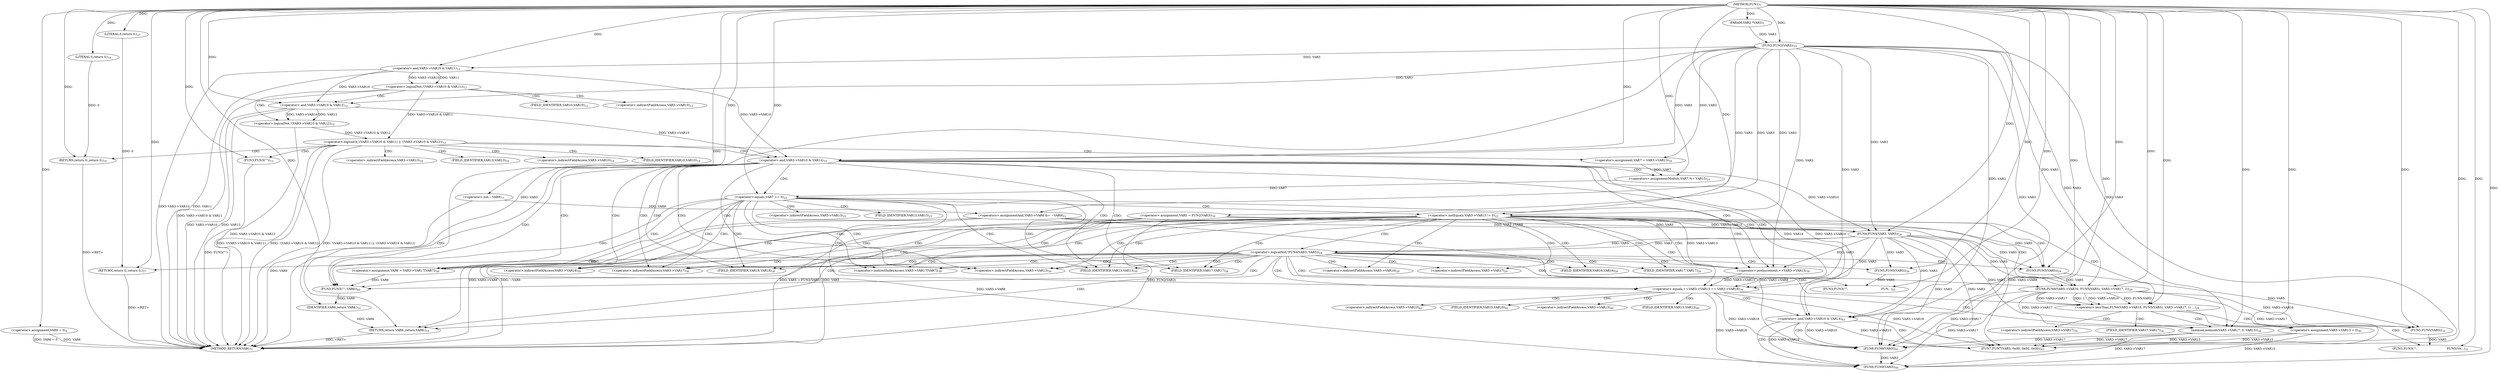 digraph "FUN1" {  
"8" [label = <(METHOD,FUN1)<SUB>1</SUB>> ]
"154" [label = <(METHOD_RETURN,VAR1)<SUB>1</SUB>> ]
"9" [label = <(PARAM,VAR2 *VAR3)<SUB>1</SUB>> ]
"13" [label = <(&lt;operator&gt;.assignment,VAR6 = 0)<SUB>4</SUB>> ]
"17" [label = <(&lt;operator&gt;.assignment,VAR5 = FUN2(VAR3))<SUB>10</SUB>> ]
"21" [label = <(&lt;operators&gt;.assignmentAnd,VAR3-&gt;VAR8 &amp;= ~VAR9)<SUB>11</SUB>> ]
"46" [label = <(&lt;operator&gt;.assignment,VAR7 = VAR3-&gt;VAR13)<SUB>16</SUB>> ]
"109" [label = <(&lt;operator&gt;.assignment,VAR6 = VAR3-&gt;VAR17[VAR7])<SUB>38</SUB>> ]
"149" [label = <(FUN3,FUN3(&quot;&quot;, VAR6))<SUB>49</SUB>> ]
"152" [label = <(RETURN,return VAR6;,return VAR6;)<SUB>51</SUB>> ]
"28" [label = <(&lt;operator&gt;.logicalOr,!(VAR3-&gt;VAR10 &amp; VAR11) || !(VAR3-&gt;VAR10 &amp; VAR12))<SUB>12</SUB>> ]
"52" [label = <(&lt;operator&gt;.and,VAR3-&gt;VAR10 &amp; VAR14)<SUB>19</SUB>> ]
"117" [label = <(&lt;operator&gt;.equals,++VAR3-&gt;VAR13 == VAR3-&gt;VAR18)<SUB>39</SUB>> ]
"153" [label = <(IDENTIFIER,VAR6,return VAR6;)<SUB>51</SUB>> ]
"19" [label = <(FUN2,FUN2(VAR3))<SUB>10</SUB>> ]
"25" [label = <(&lt;operator&gt;.not,~VAR9)<SUB>11</SUB>> ]
"42" [label = <(FUN3,FUN3(&quot;&quot;))<SUB>13</SUB>> ]
"44" [label = <(RETURN,return 0;,return 0;)<SUB>14</SUB>> ]
"58" [label = <(&lt;operators&gt;.assignmentModulo,VAR7 %= VAR15)<SUB>21</SUB>> ]
"126" [label = <(&lt;operator&gt;.assignment,VAR3-&gt;VAR13 = 0)<SUB>40</SUB>> ]
"29" [label = <(&lt;operator&gt;.logicalNot,!(VAR3-&gt;VAR10 &amp; VAR11))<SUB>12</SUB>> ]
"35" [label = <(&lt;operator&gt;.logicalNot,!(VAR3-&gt;VAR10 &amp; VAR12))<SUB>12</SUB>> ]
"45" [label = <(LITERAL,0,return 0;)<SUB>14</SUB>> ]
"62" [label = <(&lt;operator&gt;.equals,VAR7 == 0)<SUB>22</SUB>> ]
"118" [label = <(&lt;operator&gt;.preIncrement,++VAR3-&gt;VAR13)<SUB>39</SUB>> ]
"132" [label = <(&lt;operator&gt;.and,VAR3-&gt;VAR10 &amp; VAR14)<SUB>42</SUB>> ]
"30" [label = <(&lt;operator&gt;.and,VAR3-&gt;VAR10 &amp; VAR11)<SUB>12</SUB>> ]
"36" [label = <(&lt;operator&gt;.and,VAR3-&gt;VAR10 &amp; VAR12)<SUB>12</SUB>> ]
"138" [label = <(FUN7,FUN7(VAR3, 0x00, 0x00, 0x00))<SUB>43</SUB>> ]
"67" [label = <(&lt;operator&gt;.notEquals,VAR3-&gt;VAR13 != 0)<SUB>23</SUB>> ]
"86" [label = <(&lt;operator&gt;.lessThan,FUN6(VAR5-&gt;VAR16, FUN5(VAR5), VAR3-&gt;VAR17, 1)
 ...)<SUB>29</SUB>> ]
"145" [label = <(FUN8,FUN8(VAR3))<SUB>45</SUB>> ]
"147" [label = <(FUN9,FUN9(VAR3))<SUB>46</SUB>> ]
"99" [label = <(FUN3,FUN3(&quot;&quot;,
                               FUN5(VA...)<SUB>31</SUB>> ]
"103" [label = <(memset,memset(VAR3-&gt;VAR17, 0, VAR15))<SUB>34</SUB>> ]
"74" [label = <(&lt;operator&gt;.logicalNot,!FUN4(VAR3, VAR5))<SUB>24</SUB>> ]
"87" [label = <(FUN6,FUN6(VAR5-&gt;VAR16, FUN5(VAR5), VAR3-&gt;VAR17, 1))<SUB>29</SUB>> ]
"79" [label = <(FUN3,FUN3(&quot;&quot;,
                                   FUN...)<SUB>25</SUB>> ]
"83" [label = <(RETURN,return 0;,return 0;)<SUB>27</SUB>> ]
"91" [label = <(FUN5,FUN5(VAR5))<SUB>29</SUB>> ]
"101" [label = <(FUN5,FUN5(VAR5))<SUB>32</SUB>> ]
"75" [label = <(FUN4,FUN4(VAR3, VAR5))<SUB>24</SUB>> ]
"84" [label = <(LITERAL,0,return 0;)<SUB>27</SUB>> ]
"81" [label = <(FUN5,FUN5(VAR5))<SUB>26</SUB>> ]
"48" [label = <(&lt;operator&gt;.indirectFieldAccess,VAR3-&gt;VAR13)<SUB>16</SUB>> ]
"111" [label = <(&lt;operator&gt;.indirectIndexAccess,VAR3-&gt;VAR17[VAR7])<SUB>38</SUB>> ]
"50" [label = <(FIELD_IDENTIFIER,VAR13,VAR13)<SUB>16</SUB>> ]
"53" [label = <(&lt;operator&gt;.indirectFieldAccess,VAR3-&gt;VAR10)<SUB>19</SUB>> ]
"112" [label = <(&lt;operator&gt;.indirectFieldAccess,VAR3-&gt;VAR17)<SUB>38</SUB>> ]
"122" [label = <(&lt;operator&gt;.indirectFieldAccess,VAR3-&gt;VAR18)<SUB>39</SUB>> ]
"55" [label = <(FIELD_IDENTIFIER,VAR10,VAR10)<SUB>19</SUB>> ]
"114" [label = <(FIELD_IDENTIFIER,VAR17,VAR17)<SUB>38</SUB>> ]
"119" [label = <(&lt;operator&gt;.indirectFieldAccess,VAR3-&gt;VAR13)<SUB>39</SUB>> ]
"124" [label = <(FIELD_IDENTIFIER,VAR18,VAR18)<SUB>39</SUB>> ]
"127" [label = <(&lt;operator&gt;.indirectFieldAccess,VAR3-&gt;VAR13)<SUB>40</SUB>> ]
"37" [label = <(&lt;operator&gt;.indirectFieldAccess,VAR3-&gt;VAR10)<SUB>12</SUB>> ]
"121" [label = <(FIELD_IDENTIFIER,VAR13,VAR13)<SUB>39</SUB>> ]
"129" [label = <(FIELD_IDENTIFIER,VAR13,VAR13)<SUB>40</SUB>> ]
"133" [label = <(&lt;operator&gt;.indirectFieldAccess,VAR3-&gt;VAR10)<SUB>42</SUB>> ]
"39" [label = <(FIELD_IDENTIFIER,VAR10,VAR10)<SUB>12</SUB>> ]
"135" [label = <(FIELD_IDENTIFIER,VAR10,VAR10)<SUB>42</SUB>> ]
"68" [label = <(&lt;operator&gt;.indirectFieldAccess,VAR3-&gt;VAR13)<SUB>23</SUB>> ]
"70" [label = <(FIELD_IDENTIFIER,VAR13,VAR13)<SUB>23</SUB>> ]
"88" [label = <(&lt;operator&gt;.indirectFieldAccess,VAR5-&gt;VAR16)<SUB>29</SUB>> ]
"93" [label = <(&lt;operator&gt;.indirectFieldAccess,VAR3-&gt;VAR17)<SUB>29</SUB>> ]
"104" [label = <(&lt;operator&gt;.indirectFieldAccess,VAR3-&gt;VAR17)<SUB>34</SUB>> ]
"90" [label = <(FIELD_IDENTIFIER,VAR16,VAR16)<SUB>29</SUB>> ]
"95" [label = <(FIELD_IDENTIFIER,VAR17,VAR17)<SUB>29</SUB>> ]
"106" [label = <(FIELD_IDENTIFIER,VAR17,VAR17)<SUB>34</SUB>> ]
  "152" -> "154"  [ label = "DDG: &lt;RET&gt;"] 
  "44" -> "154"  [ label = "DDG: &lt;RET&gt;"] 
  "83" -> "154"  [ label = "DDG: &lt;RET&gt;"] 
  "13" -> "154"  [ label = "DDG: VAR6"] 
  "13" -> "154"  [ label = "DDG: VAR6 = 0"] 
  "17" -> "154"  [ label = "DDG: VAR5"] 
  "19" -> "154"  [ label = "DDG: VAR3"] 
  "17" -> "154"  [ label = "DDG: FUN2(VAR3)"] 
  "17" -> "154"  [ label = "DDG: VAR5 = FUN2(VAR3)"] 
  "21" -> "154"  [ label = "DDG: VAR3-&gt;VAR8"] 
  "21" -> "154"  [ label = "DDG: ~VAR9"] 
  "30" -> "154"  [ label = "DDG: VAR3-&gt;VAR10"] 
  "29" -> "154"  [ label = "DDG: VAR3-&gt;VAR10 &amp; VAR11"] 
  "28" -> "154"  [ label = "DDG: !(VAR3-&gt;VAR10 &amp; VAR11)"] 
  "36" -> "154"  [ label = "DDG: VAR3-&gt;VAR10"] 
  "35" -> "154"  [ label = "DDG: VAR3-&gt;VAR10 &amp; VAR12"] 
  "28" -> "154"  [ label = "DDG: !(VAR3-&gt;VAR10 &amp; VAR12)"] 
  "28" -> "154"  [ label = "DDG: !(VAR3-&gt;VAR10 &amp; VAR11) || !(VAR3-&gt;VAR10 &amp; VAR12)"] 
  "42" -> "154"  [ label = "DDG: FUN3(&quot;&quot;)"] 
  "36" -> "154"  [ label = "DDG: VAR12"] 
  "25" -> "154"  [ label = "DDG: VAR9"] 
  "30" -> "154"  [ label = "DDG: VAR11"] 
  "8" -> "9"  [ label = "DDG: "] 
  "8" -> "13"  [ label = "DDG: "] 
  "19" -> "17"  [ label = "DDG: VAR3"] 
  "25" -> "21"  [ label = "DDG: VAR9"] 
  "19" -> "46"  [ label = "DDG: VAR3"] 
  "153" -> "152"  [ label = "DDG: VAR6"] 
  "19" -> "21"  [ label = "DDG: VAR3"] 
  "8" -> "149"  [ label = "DDG: "] 
  "109" -> "149"  [ label = "DDG: VAR6"] 
  "149" -> "153"  [ label = "DDG: VAR6"] 
  "8" -> "153"  [ label = "DDG: "] 
  "9" -> "19"  [ label = "DDG: VAR3"] 
  "8" -> "19"  [ label = "DDG: "] 
  "8" -> "25"  [ label = "DDG: "] 
  "29" -> "28"  [ label = "DDG: VAR3-&gt;VAR10 &amp; VAR11"] 
  "35" -> "28"  [ label = "DDG: VAR3-&gt;VAR10 &amp; VAR12"] 
  "45" -> "44"  [ label = "DDG: 0"] 
  "8" -> "44"  [ label = "DDG: "] 
  "19" -> "52"  [ label = "DDG: VAR3"] 
  "30" -> "52"  [ label = "DDG: VAR3-&gt;VAR10"] 
  "36" -> "52"  [ label = "DDG: VAR3-&gt;VAR10"] 
  "8" -> "52"  [ label = "DDG: "] 
  "8" -> "58"  [ label = "DDG: "] 
  "118" -> "117"  [ label = "DDG: VAR3-&gt;VAR13"] 
  "19" -> "117"  [ label = "DDG: VAR3"] 
  "75" -> "117"  [ label = "DDG: VAR3"] 
  "8" -> "126"  [ label = "DDG: "] 
  "30" -> "29"  [ label = "DDG: VAR3-&gt;VAR10"] 
  "30" -> "29"  [ label = "DDG: VAR11"] 
  "36" -> "35"  [ label = "DDG: VAR3-&gt;VAR10"] 
  "36" -> "35"  [ label = "DDG: VAR12"] 
  "8" -> "42"  [ label = "DDG: "] 
  "8" -> "45"  [ label = "DDG: "] 
  "46" -> "58"  [ label = "DDG: VAR7"] 
  "19" -> "118"  [ label = "DDG: VAR3"] 
  "67" -> "118"  [ label = "DDG: VAR3-&gt;VAR13"] 
  "75" -> "118"  [ label = "DDG: VAR3"] 
  "19" -> "30"  [ label = "DDG: VAR3"] 
  "8" -> "30"  [ label = "DDG: "] 
  "19" -> "36"  [ label = "DDG: VAR3"] 
  "30" -> "36"  [ label = "DDG: VAR3-&gt;VAR10"] 
  "8" -> "36"  [ label = "DDG: "] 
  "58" -> "62"  [ label = "DDG: VAR7"] 
  "8" -> "62"  [ label = "DDG: "] 
  "19" -> "132"  [ label = "DDG: VAR3"] 
  "52" -> "132"  [ label = "DDG: VAR3-&gt;VAR10"] 
  "75" -> "132"  [ label = "DDG: VAR3"] 
  "52" -> "132"  [ label = "DDG: VAR14"] 
  "8" -> "132"  [ label = "DDG: "] 
  "19" -> "138"  [ label = "DDG: VAR3"] 
  "21" -> "138"  [ label = "DDG: VAR3-&gt;VAR8"] 
  "75" -> "138"  [ label = "DDG: VAR3"] 
  "87" -> "138"  [ label = "DDG: VAR3-&gt;VAR17"] 
  "103" -> "138"  [ label = "DDG: VAR3-&gt;VAR17"] 
  "117" -> "138"  [ label = "DDG: VAR3-&gt;VAR18"] 
  "126" -> "138"  [ label = "DDG: VAR3-&gt;VAR13"] 
  "132" -> "138"  [ label = "DDG: VAR3-&gt;VAR10"] 
  "8" -> "138"  [ label = "DDG: "] 
  "19" -> "67"  [ label = "DDG: VAR3"] 
  "8" -> "67"  [ label = "DDG: "] 
  "87" -> "86"  [ label = "DDG: VAR5-&gt;VAR16"] 
  "87" -> "86"  [ label = "DDG: FUN5(VAR5)"] 
  "87" -> "86"  [ label = "DDG: VAR3-&gt;VAR17"] 
  "87" -> "86"  [ label = "DDG: 1"] 
  "8" -> "86"  [ label = "DDG: "] 
  "19" -> "145"  [ label = "DDG: VAR3"] 
  "21" -> "145"  [ label = "DDG: VAR3-&gt;VAR8"] 
  "75" -> "145"  [ label = "DDG: VAR3"] 
  "87" -> "145"  [ label = "DDG: VAR3-&gt;VAR17"] 
  "103" -> "145"  [ label = "DDG: VAR3-&gt;VAR17"] 
  "117" -> "145"  [ label = "DDG: VAR3-&gt;VAR18"] 
  "126" -> "145"  [ label = "DDG: VAR3-&gt;VAR13"] 
  "132" -> "145"  [ label = "DDG: VAR3-&gt;VAR10"] 
  "8" -> "145"  [ label = "DDG: "] 
  "21" -> "147"  [ label = "DDG: VAR3-&gt;VAR8"] 
  "87" -> "147"  [ label = "DDG: VAR3-&gt;VAR17"] 
  "103" -> "147"  [ label = "DDG: VAR3-&gt;VAR17"] 
  "117" -> "147"  [ label = "DDG: VAR3-&gt;VAR18"] 
  "126" -> "147"  [ label = "DDG: VAR3-&gt;VAR13"] 
  "132" -> "147"  [ label = "DDG: VAR3-&gt;VAR10"] 
  "145" -> "147"  [ label = "DDG: VAR3"] 
  "8" -> "147"  [ label = "DDG: "] 
  "91" -> "87"  [ label = "DDG: VAR5"] 
  "19" -> "87"  [ label = "DDG: VAR3"] 
  "75" -> "87"  [ label = "DDG: VAR3"] 
  "8" -> "87"  [ label = "DDG: "] 
  "8" -> "99"  [ label = "DDG: "] 
  "101" -> "99"  [ label = "DDG: VAR5"] 
  "19" -> "103"  [ label = "DDG: VAR3"] 
  "75" -> "103"  [ label = "DDG: VAR3"] 
  "87" -> "103"  [ label = "DDG: VAR3-&gt;VAR17"] 
  "8" -> "103"  [ label = "DDG: "] 
  "75" -> "74"  [ label = "DDG: VAR3"] 
  "75" -> "74"  [ label = "DDG: VAR5"] 
  "84" -> "83"  [ label = "DDG: 0"] 
  "8" -> "83"  [ label = "DDG: "] 
  "17" -> "91"  [ label = "DDG: VAR5"] 
  "75" -> "91"  [ label = "DDG: VAR5"] 
  "8" -> "91"  [ label = "DDG: "] 
  "87" -> "101"  [ label = "DDG: VAR5-&gt;VAR16"] 
  "91" -> "101"  [ label = "DDG: VAR5"] 
  "8" -> "101"  [ label = "DDG: "] 
  "19" -> "75"  [ label = "DDG: VAR3"] 
  "21" -> "75"  [ label = "DDG: VAR3-&gt;VAR8"] 
  "52" -> "75"  [ label = "DDG: VAR3-&gt;VAR10"] 
  "67" -> "75"  [ label = "DDG: VAR3-&gt;VAR13"] 
  "8" -> "75"  [ label = "DDG: "] 
  "17" -> "75"  [ label = "DDG: VAR5"] 
  "8" -> "79"  [ label = "DDG: "] 
  "81" -> "79"  [ label = "DDG: VAR5"] 
  "8" -> "84"  [ label = "DDG: "] 
  "75" -> "81"  [ label = "DDG: VAR5"] 
  "8" -> "81"  [ label = "DDG: "] 
  "28" -> "42"  [ label = "CDG: "] 
  "28" -> "52"  [ label = "CDG: "] 
  "28" -> "50"  [ label = "CDG: "] 
  "28" -> "44"  [ label = "CDG: "] 
  "28" -> "48"  [ label = "CDG: "] 
  "28" -> "46"  [ label = "CDG: "] 
  "28" -> "53"  [ label = "CDG: "] 
  "28" -> "55"  [ label = "CDG: "] 
  "52" -> "114"  [ label = "CDG: "] 
  "52" -> "149"  [ label = "CDG: "] 
  "52" -> "119"  [ label = "CDG: "] 
  "52" -> "121"  [ label = "CDG: "] 
  "52" -> "112"  [ label = "CDG: "] 
  "52" -> "58"  [ label = "CDG: "] 
  "52" -> "152"  [ label = "CDG: "] 
  "52" -> "118"  [ label = "CDG: "] 
  "52" -> "111"  [ label = "CDG: "] 
  "52" -> "122"  [ label = "CDG: "] 
  "52" -> "117"  [ label = "CDG: "] 
  "52" -> "124"  [ label = "CDG: "] 
  "52" -> "109"  [ label = "CDG: "] 
  "52" -> "62"  [ label = "CDG: "] 
  "117" -> "132"  [ label = "CDG: "] 
  "117" -> "129"  [ label = "CDG: "] 
  "117" -> "127"  [ label = "CDG: "] 
  "117" -> "126"  [ label = "CDG: "] 
  "117" -> "135"  [ label = "CDG: "] 
  "117" -> "133"  [ label = "CDG: "] 
  "29" -> "37"  [ label = "CDG: "] 
  "29" -> "35"  [ label = "CDG: "] 
  "29" -> "36"  [ label = "CDG: "] 
  "29" -> "39"  [ label = "CDG: "] 
  "62" -> "68"  [ label = "CDG: "] 
  "62" -> "114"  [ label = "CDG: "] 
  "62" -> "149"  [ label = "CDG: "] 
  "62" -> "67"  [ label = "CDG: "] 
  "62" -> "119"  [ label = "CDG: "] 
  "62" -> "121"  [ label = "CDG: "] 
  "62" -> "112"  [ label = "CDG: "] 
  "62" -> "152"  [ label = "CDG: "] 
  "62" -> "118"  [ label = "CDG: "] 
  "62" -> "70"  [ label = "CDG: "] 
  "62" -> "111"  [ label = "CDG: "] 
  "62" -> "122"  [ label = "CDG: "] 
  "62" -> "117"  [ label = "CDG: "] 
  "62" -> "124"  [ label = "CDG: "] 
  "62" -> "109"  [ label = "CDG: "] 
  "132" -> "145"  [ label = "CDG: "] 
  "132" -> "138"  [ label = "CDG: "] 
  "132" -> "147"  [ label = "CDG: "] 
  "67" -> "75"  [ label = "CDG: "] 
  "67" -> "114"  [ label = "CDG: "] 
  "67" -> "149"  [ label = "CDG: "] 
  "67" -> "74"  [ label = "CDG: "] 
  "67" -> "119"  [ label = "CDG: "] 
  "67" -> "121"  [ label = "CDG: "] 
  "67" -> "95"  [ label = "CDG: "] 
  "67" -> "87"  [ label = "CDG: "] 
  "67" -> "91"  [ label = "CDG: "] 
  "67" -> "112"  [ label = "CDG: "] 
  "67" -> "93"  [ label = "CDG: "] 
  "67" -> "90"  [ label = "CDG: "] 
  "67" -> "152"  [ label = "CDG: "] 
  "67" -> "118"  [ label = "CDG: "] 
  "67" -> "88"  [ label = "CDG: "] 
  "67" -> "111"  [ label = "CDG: "] 
  "67" -> "86"  [ label = "CDG: "] 
  "67" -> "122"  [ label = "CDG: "] 
  "67" -> "117"  [ label = "CDG: "] 
  "67" -> "124"  [ label = "CDG: "] 
  "67" -> "109"  [ label = "CDG: "] 
  "86" -> "103"  [ label = "CDG: "] 
  "86" -> "104"  [ label = "CDG: "] 
  "86" -> "101"  [ label = "CDG: "] 
  "86" -> "99"  [ label = "CDG: "] 
  "86" -> "106"  [ label = "CDG: "] 
  "74" -> "81"  [ label = "CDG: "] 
  "74" -> "114"  [ label = "CDG: "] 
  "74" -> "149"  [ label = "CDG: "] 
  "74" -> "119"  [ label = "CDG: "] 
  "74" -> "121"  [ label = "CDG: "] 
  "74" -> "95"  [ label = "CDG: "] 
  "74" -> "87"  [ label = "CDG: "] 
  "74" -> "91"  [ label = "CDG: "] 
  "74" -> "112"  [ label = "CDG: "] 
  "74" -> "93"  [ label = "CDG: "] 
  "74" -> "90"  [ label = "CDG: "] 
  "74" -> "79"  [ label = "CDG: "] 
  "74" -> "152"  [ label = "CDG: "] 
  "74" -> "118"  [ label = "CDG: "] 
  "74" -> "88"  [ label = "CDG: "] 
  "74" -> "111"  [ label = "CDG: "] 
  "74" -> "86"  [ label = "CDG: "] 
  "74" -> "122"  [ label = "CDG: "] 
  "74" -> "83"  [ label = "CDG: "] 
  "74" -> "117"  [ label = "CDG: "] 
  "74" -> "124"  [ label = "CDG: "] 
  "74" -> "109"  [ label = "CDG: "] 
}
